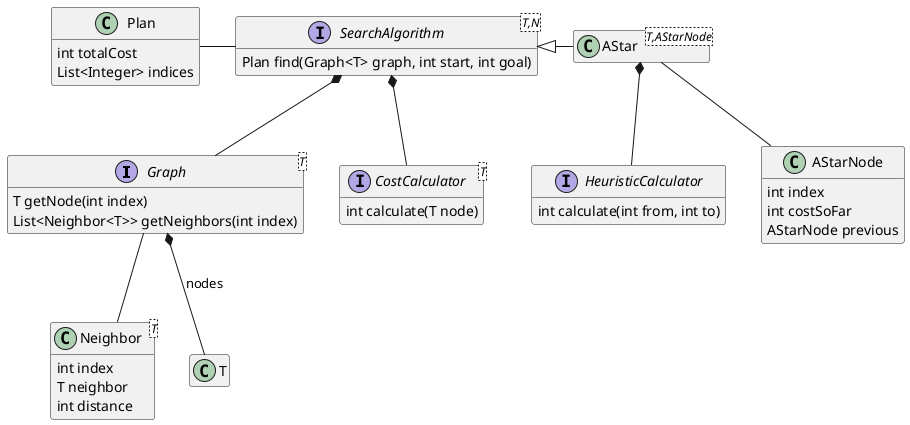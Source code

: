 @startuml

hide empty members

interface Graph<T> {
  T getNode(int index)
  List<Neighbor<T>> getNeighbors(int index)
}

interface CostCalculator<T> {
  int calculate(T node)
}

interface HeuristicCalculator {
  int calculate(int from, int to)
}

interface SearchAlgorithm<T,N> {
  Plan find(Graph<T> graph, int start, int goal)
}

class AStar<T,AStarNode>

class AStarNode {
  int index
  int costSoFar
  AStarNode previous
}

class Plan {
  int totalCost
  List<Integer> indices
}

class Neighbor<T> {
  int index
  T neighbor
  int distance
}

SearchAlgorithm <|-right- AStar
SearchAlgorithm *-- Graph
SearchAlgorithm *-- CostCalculator
SearchAlgorithm -left- Plan

AStar *-- HeuristicCalculator

AStar -- AStarNode

Graph *-- T : nodes
Graph -- Neighbor


@enduml